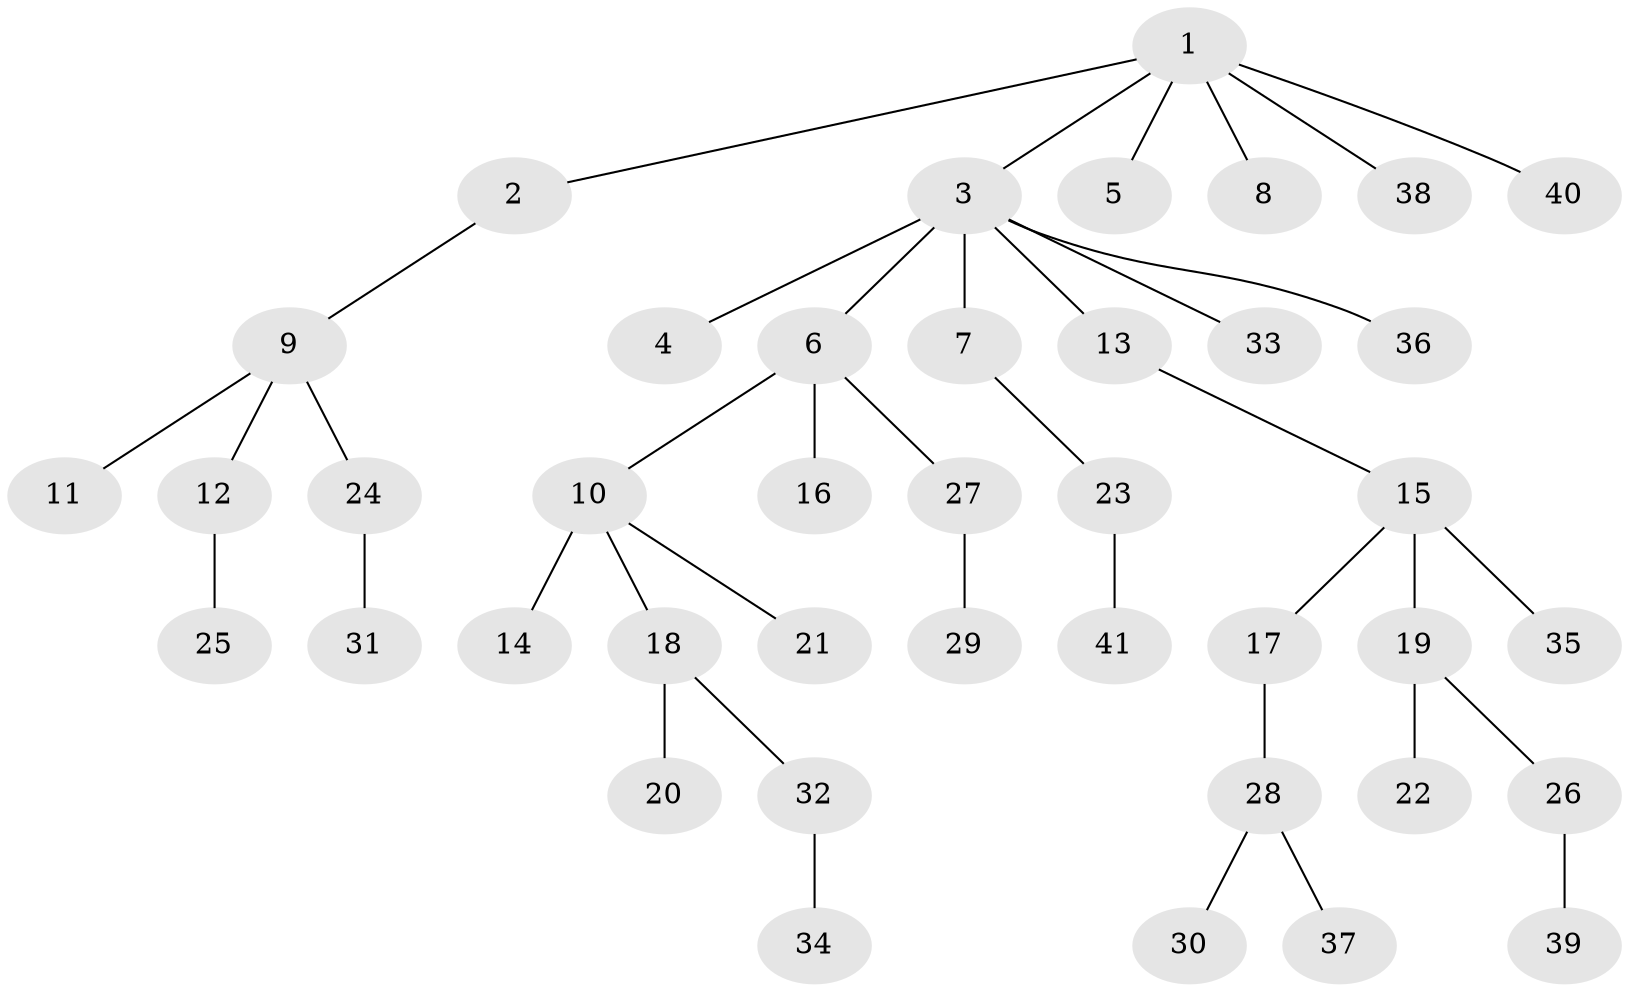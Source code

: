 // original degree distribution, {7: 0.024691358024691357, 2: 0.1728395061728395, 8: 0.012345679012345678, 3: 0.09876543209876543, 1: 0.6049382716049383, 5: 0.06172839506172839, 6: 0.024691358024691357}
// Generated by graph-tools (version 1.1) at 2025/36/03/09/25 02:36:54]
// undirected, 41 vertices, 40 edges
graph export_dot {
graph [start="1"]
  node [color=gray90,style=filled];
  1;
  2;
  3;
  4;
  5;
  6;
  7;
  8;
  9;
  10;
  11;
  12;
  13;
  14;
  15;
  16;
  17;
  18;
  19;
  20;
  21;
  22;
  23;
  24;
  25;
  26;
  27;
  28;
  29;
  30;
  31;
  32;
  33;
  34;
  35;
  36;
  37;
  38;
  39;
  40;
  41;
  1 -- 2 [weight=1.0];
  1 -- 3 [weight=1.0];
  1 -- 5 [weight=1.0];
  1 -- 8 [weight=1.0];
  1 -- 38 [weight=1.0];
  1 -- 40 [weight=1.0];
  2 -- 9 [weight=1.0];
  3 -- 4 [weight=1.0];
  3 -- 6 [weight=1.0];
  3 -- 7 [weight=1.0];
  3 -- 13 [weight=1.0];
  3 -- 33 [weight=1.0];
  3 -- 36 [weight=1.0];
  6 -- 10 [weight=1.0];
  6 -- 16 [weight=4.0];
  6 -- 27 [weight=1.0];
  7 -- 23 [weight=1.0];
  9 -- 11 [weight=1.0];
  9 -- 12 [weight=1.0];
  9 -- 24 [weight=1.0];
  10 -- 14 [weight=3.0];
  10 -- 18 [weight=1.0];
  10 -- 21 [weight=1.0];
  12 -- 25 [weight=2.0];
  13 -- 15 [weight=1.0];
  15 -- 17 [weight=1.0];
  15 -- 19 [weight=1.0];
  15 -- 35 [weight=2.0];
  17 -- 28 [weight=2.0];
  18 -- 20 [weight=3.0];
  18 -- 32 [weight=1.0];
  19 -- 22 [weight=2.0];
  19 -- 26 [weight=1.0];
  23 -- 41 [weight=1.0];
  24 -- 31 [weight=3.0];
  26 -- 39 [weight=1.0];
  27 -- 29 [weight=2.0];
  28 -- 30 [weight=1.0];
  28 -- 37 [weight=1.0];
  32 -- 34 [weight=1.0];
}
